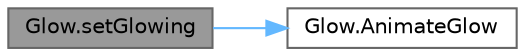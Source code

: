 digraph "Glow.setGlowing"
{
 // LATEX_PDF_SIZE
  bgcolor="transparent";
  edge [fontname=Helvetica,fontsize=10,labelfontname=Helvetica,labelfontsize=10];
  node [fontname=Helvetica,fontsize=10,shape=box,height=0.2,width=0.4];
  rankdir="LR";
  Node1 [id="Node000001",label="Glow.setGlowing",height=0.2,width=0.4,color="gray40", fillcolor="grey60", style="filled", fontcolor="black",tooltip="This method toggles the glow effect on and off."];
  Node1 -> Node2 [id="edge1_Node000001_Node000002",color="steelblue1",style="solid",tooltip=" "];
  Node2 [id="Node000002",label="Glow.AnimateGlow",height=0.2,width=0.4,color="grey40", fillcolor="white", style="filled",URL="$class_glow.html#ad8fd2d42b2fd7cc323af201e7a2cc780",tooltip="This method interpolates the glow strength."];
}
